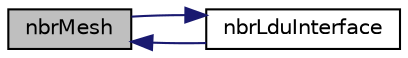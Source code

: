digraph "nbrMesh"
{
  bgcolor="transparent";
  edge [fontname="Helvetica",fontsize="10",labelfontname="Helvetica",labelfontsize="10"];
  node [fontname="Helvetica",fontsize="10",shape=record];
  rankdir="LR";
  Node1 [label="nbrMesh",height=0.2,width=0.4,color="black", fillcolor="grey75", style="filled", fontcolor="black"];
  Node1 -> Node2 [dir="back",color="midnightblue",fontsize="10",style="solid",fontname="Helvetica"];
  Node2 [label="nbrLduInterface",height=0.2,width=0.4,color="black",URL="$a02167.html#a5364093eb0f3d7c7f1dfef02638b2279"];
  Node2 -> Node1 [dir="back",color="midnightblue",fontsize="10",style="solid",fontname="Helvetica"];
}
